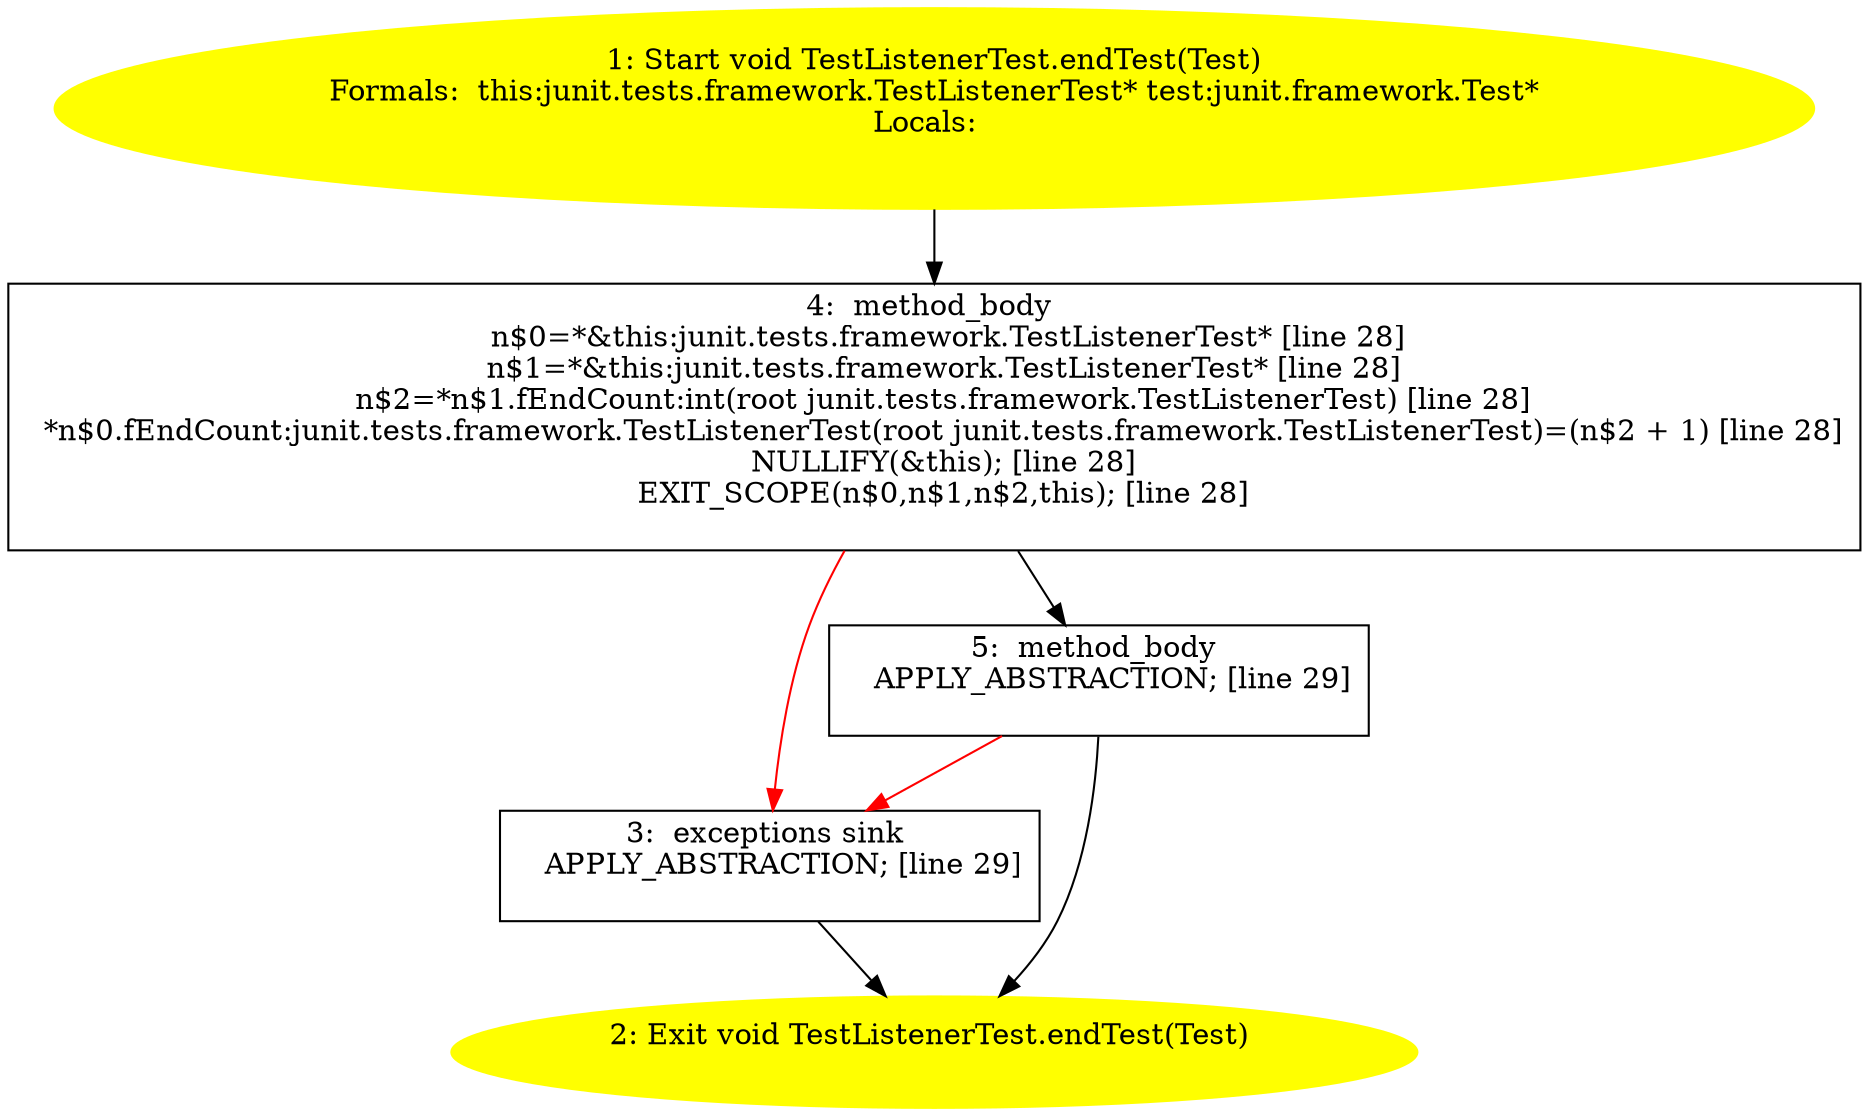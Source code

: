 /* @generated */
digraph cfg {
"junit.tests.framework.TestListenerTest.endTest(junit.framework.Test):void.fcd9850cf2a0302db92afa9d9b92dbb1_1" [label="1: Start void TestListenerTest.endTest(Test)\nFormals:  this:junit.tests.framework.TestListenerTest* test:junit.framework.Test*\nLocals:  \n  " color=yellow style=filled]
	

	 "junit.tests.framework.TestListenerTest.endTest(junit.framework.Test):void.fcd9850cf2a0302db92afa9d9b92dbb1_1" -> "junit.tests.framework.TestListenerTest.endTest(junit.framework.Test):void.fcd9850cf2a0302db92afa9d9b92dbb1_4" ;
"junit.tests.framework.TestListenerTest.endTest(junit.framework.Test):void.fcd9850cf2a0302db92afa9d9b92dbb1_2" [label="2: Exit void TestListenerTest.endTest(Test) \n  " color=yellow style=filled]
	

"junit.tests.framework.TestListenerTest.endTest(junit.framework.Test):void.fcd9850cf2a0302db92afa9d9b92dbb1_3" [label="3:  exceptions sink \n   APPLY_ABSTRACTION; [line 29]\n " shape="box"]
	

	 "junit.tests.framework.TestListenerTest.endTest(junit.framework.Test):void.fcd9850cf2a0302db92afa9d9b92dbb1_3" -> "junit.tests.framework.TestListenerTest.endTest(junit.framework.Test):void.fcd9850cf2a0302db92afa9d9b92dbb1_2" ;
"junit.tests.framework.TestListenerTest.endTest(junit.framework.Test):void.fcd9850cf2a0302db92afa9d9b92dbb1_4" [label="4:  method_body \n   n$0=*&this:junit.tests.framework.TestListenerTest* [line 28]\n  n$1=*&this:junit.tests.framework.TestListenerTest* [line 28]\n  n$2=*n$1.fEndCount:int(root junit.tests.framework.TestListenerTest) [line 28]\n  *n$0.fEndCount:junit.tests.framework.TestListenerTest(root junit.tests.framework.TestListenerTest)=(n$2 + 1) [line 28]\n  NULLIFY(&this); [line 28]\n  EXIT_SCOPE(n$0,n$1,n$2,this); [line 28]\n " shape="box"]
	

	 "junit.tests.framework.TestListenerTest.endTest(junit.framework.Test):void.fcd9850cf2a0302db92afa9d9b92dbb1_4" -> "junit.tests.framework.TestListenerTest.endTest(junit.framework.Test):void.fcd9850cf2a0302db92afa9d9b92dbb1_5" ;
	 "junit.tests.framework.TestListenerTest.endTest(junit.framework.Test):void.fcd9850cf2a0302db92afa9d9b92dbb1_4" -> "junit.tests.framework.TestListenerTest.endTest(junit.framework.Test):void.fcd9850cf2a0302db92afa9d9b92dbb1_3" [color="red" ];
"junit.tests.framework.TestListenerTest.endTest(junit.framework.Test):void.fcd9850cf2a0302db92afa9d9b92dbb1_5" [label="5:  method_body \n   APPLY_ABSTRACTION; [line 29]\n " shape="box"]
	

	 "junit.tests.framework.TestListenerTest.endTest(junit.framework.Test):void.fcd9850cf2a0302db92afa9d9b92dbb1_5" -> "junit.tests.framework.TestListenerTest.endTest(junit.framework.Test):void.fcd9850cf2a0302db92afa9d9b92dbb1_2" ;
	 "junit.tests.framework.TestListenerTest.endTest(junit.framework.Test):void.fcd9850cf2a0302db92afa9d9b92dbb1_5" -> "junit.tests.framework.TestListenerTest.endTest(junit.framework.Test):void.fcd9850cf2a0302db92afa9d9b92dbb1_3" [color="red" ];
}
